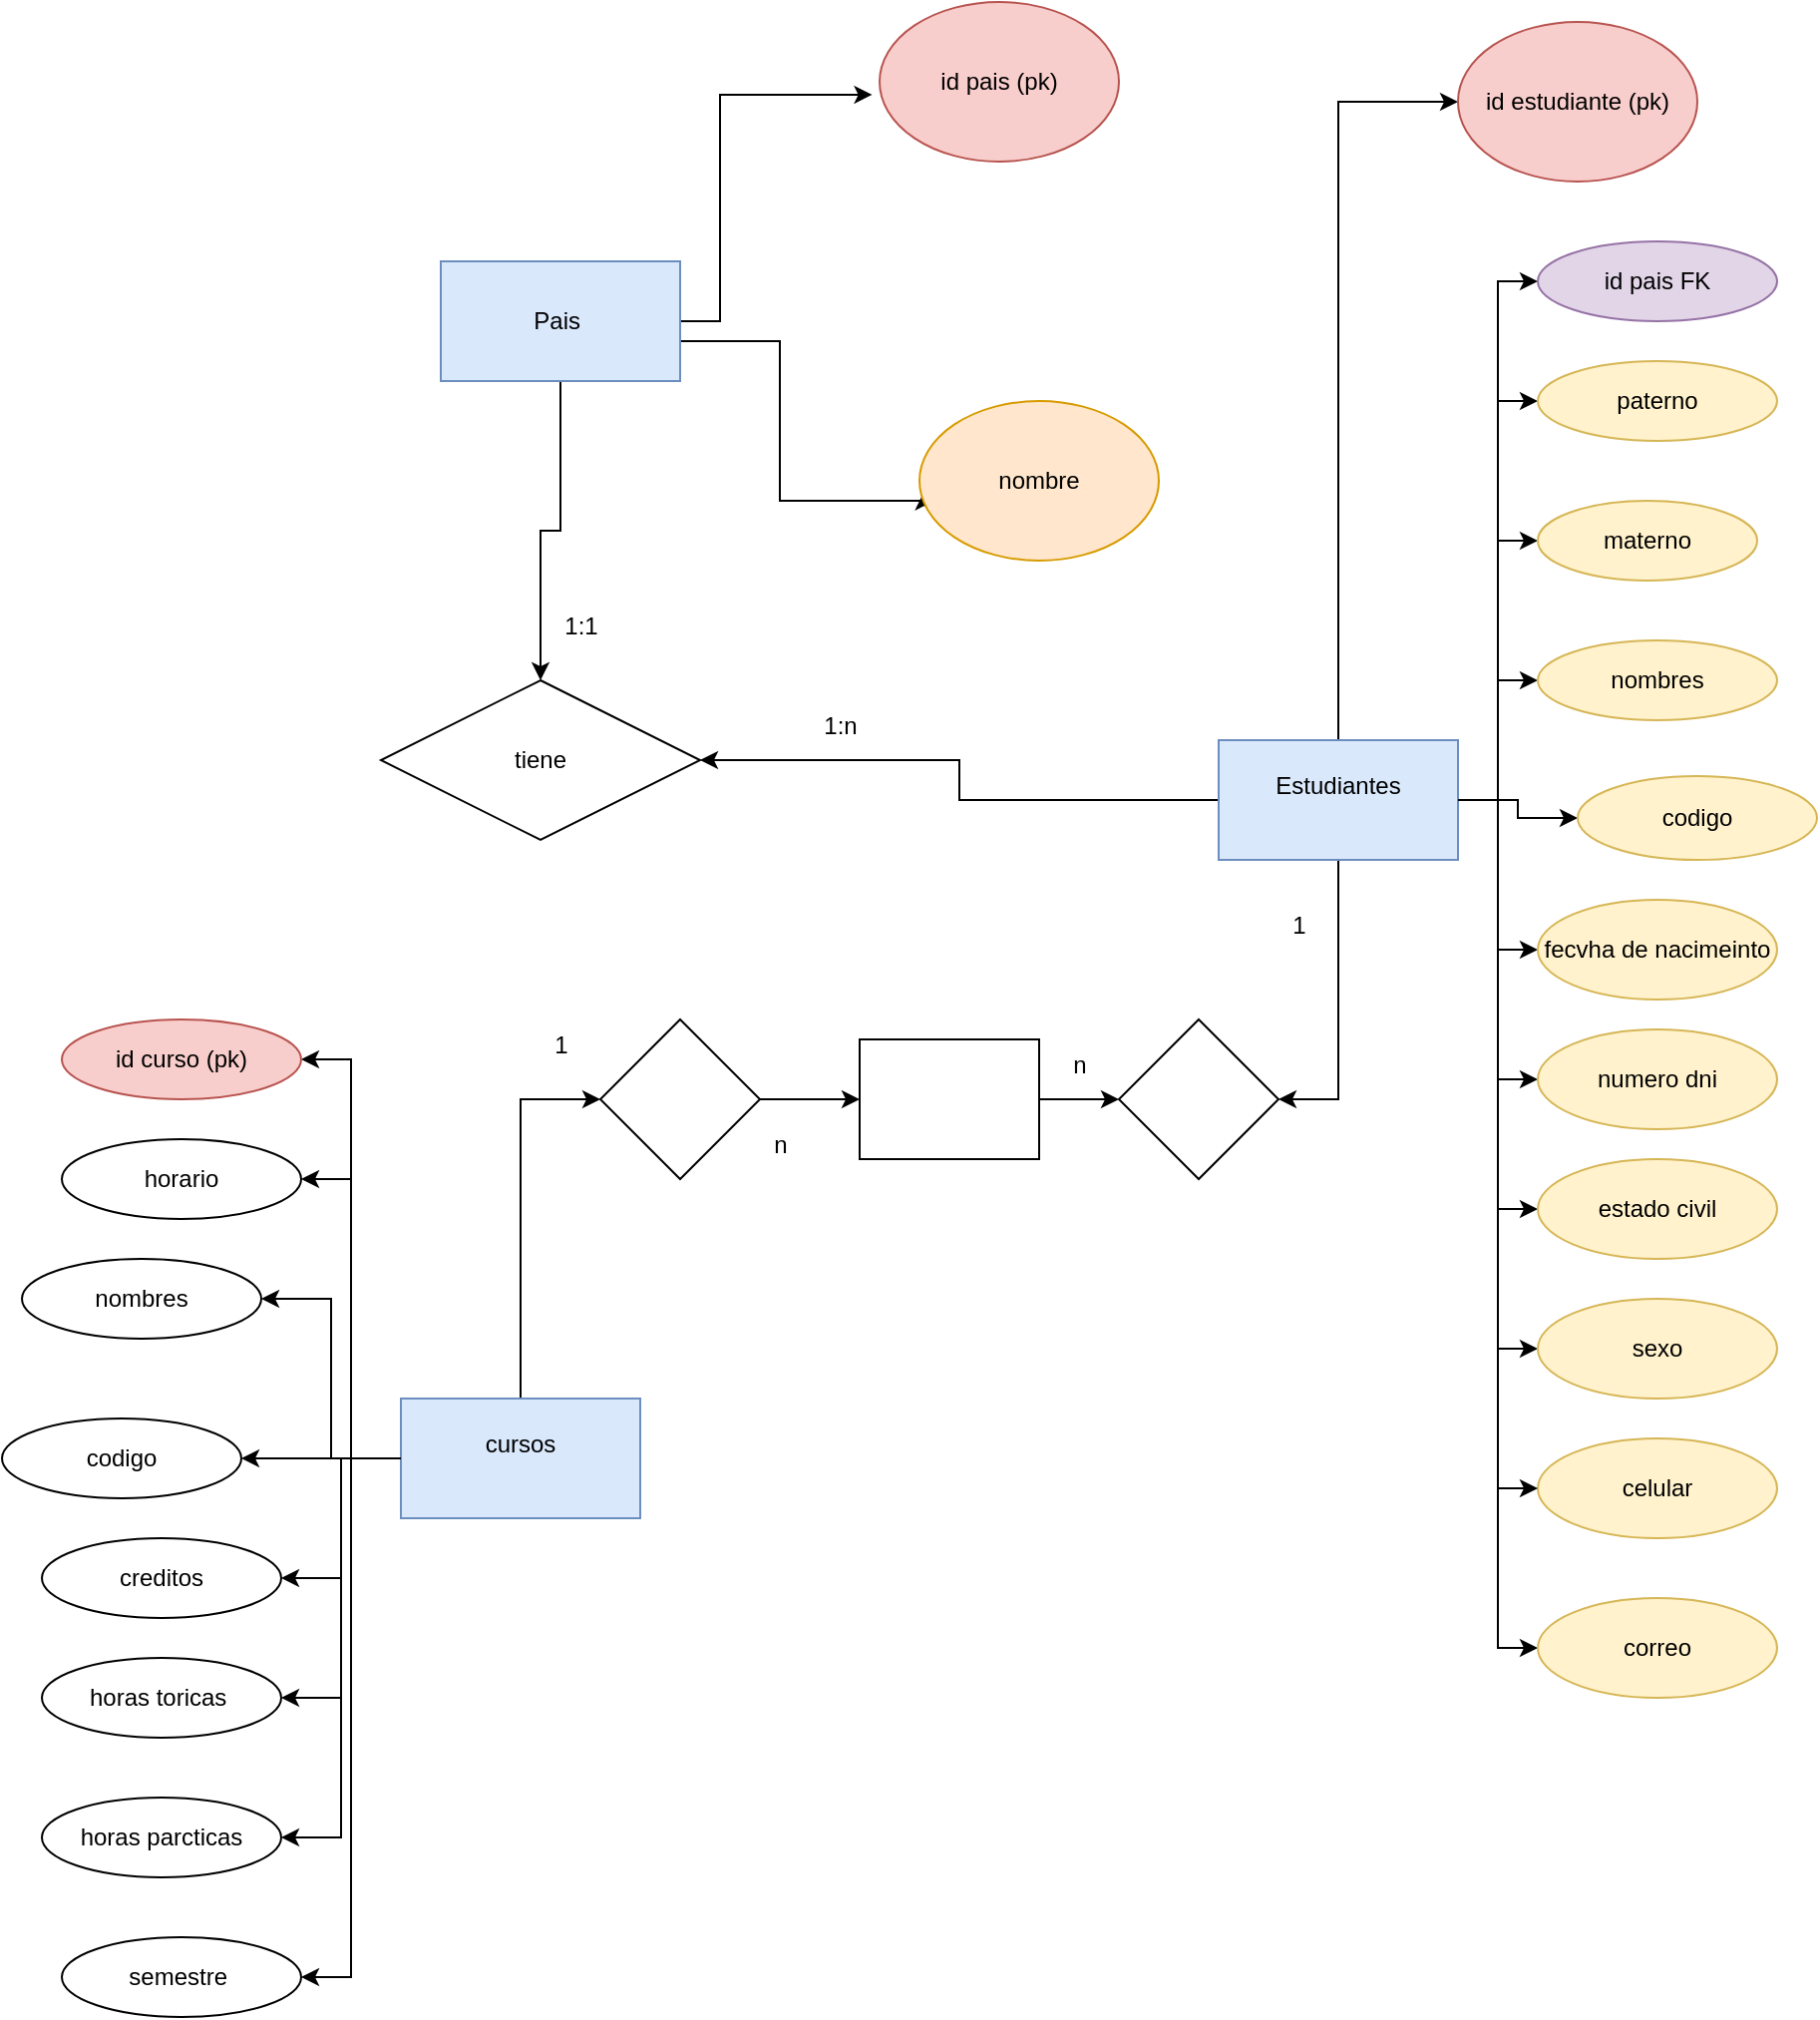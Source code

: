 <mxfile version="24.7.12">
  <diagram name="Página-1" id="UsLAxqaWqNXPLvQlIaqz">
    <mxGraphModel dx="1644" dy="1292" grid="1" gridSize="10" guides="1" tooltips="1" connect="1" arrows="1" fold="1" page="1" pageScale="1" pageWidth="827" pageHeight="1169" math="0" shadow="0">
      <root>
        <mxCell id="0" />
        <mxCell id="1" parent="0" />
        <mxCell id="zplwCFMd1JEP9Oo1DkgA-1" value="id pais (pk)" style="ellipse;whiteSpace=wrap;html=1;fillColor=#f8cecc;strokeColor=#b85450;" parent="1" vertex="1">
          <mxGeometry x="320" y="70" width="120" height="80" as="geometry" />
        </mxCell>
        <mxCell id="D4LA02ImIBM8U3kLm-Um-3" style="edgeStyle=orthogonalEdgeStyle;rounded=0;orthogonalLoop=1;jettySize=auto;html=1;entryX=-0.031;entryY=0.581;entryDx=0;entryDy=0;entryPerimeter=0;" edge="1" parent="1" source="D4LA02ImIBM8U3kLm-Um-1" target="zplwCFMd1JEP9Oo1DkgA-1">
          <mxGeometry relative="1" as="geometry">
            <mxPoint x="290" y="100" as="targetPoint" />
            <Array as="points">
              <mxPoint x="240" y="230" />
              <mxPoint x="240" y="117" />
            </Array>
          </mxGeometry>
        </mxCell>
        <mxCell id="D4LA02ImIBM8U3kLm-Um-4" style="edgeStyle=orthogonalEdgeStyle;rounded=0;orthogonalLoop=1;jettySize=auto;html=1;entryX=0.018;entryY=0.571;entryDx=0;entryDy=0;entryPerimeter=0;" edge="1" parent="1" source="D4LA02ImIBM8U3kLm-Um-1" target="D4LA02ImIBM8U3kLm-Um-2">
          <mxGeometry relative="1" as="geometry">
            <mxPoint x="330" y="320.0" as="targetPoint" />
            <Array as="points">
              <mxPoint x="270" y="240" />
              <mxPoint x="270" y="320" />
              <mxPoint x="342" y="320" />
            </Array>
          </mxGeometry>
        </mxCell>
        <mxCell id="D4LA02ImIBM8U3kLm-Um-10" style="edgeStyle=orthogonalEdgeStyle;rounded=0;orthogonalLoop=1;jettySize=auto;html=1;entryX=0.5;entryY=0;entryDx=0;entryDy=0;" edge="1" parent="1" source="D4LA02ImIBM8U3kLm-Um-1" target="D4LA02ImIBM8U3kLm-Um-6">
          <mxGeometry relative="1" as="geometry" />
        </mxCell>
        <mxCell id="D4LA02ImIBM8U3kLm-Um-1" value="Pais&amp;nbsp;" style="rounded=0;whiteSpace=wrap;html=1;fillColor=#dae8fc;strokeColor=#6c8ebf;" vertex="1" parent="1">
          <mxGeometry x="100" y="200" width="120" height="60" as="geometry" />
        </mxCell>
        <mxCell id="D4LA02ImIBM8U3kLm-Um-2" value="nombre" style="ellipse;whiteSpace=wrap;html=1;fillColor=#ffe6cc;strokeColor=#d79b00;" vertex="1" parent="1">
          <mxGeometry x="340" y="270" width="120" height="80" as="geometry" />
        </mxCell>
        <mxCell id="D4LA02ImIBM8U3kLm-Um-7" style="edgeStyle=orthogonalEdgeStyle;rounded=0;orthogonalLoop=1;jettySize=auto;html=1;entryX=1;entryY=0.5;entryDx=0;entryDy=0;" edge="1" parent="1" source="D4LA02ImIBM8U3kLm-Um-5" target="D4LA02ImIBM8U3kLm-Um-6">
          <mxGeometry relative="1" as="geometry" />
        </mxCell>
        <mxCell id="D4LA02ImIBM8U3kLm-Um-24" style="edgeStyle=orthogonalEdgeStyle;rounded=0;orthogonalLoop=1;jettySize=auto;html=1;entryX=0;entryY=0.5;entryDx=0;entryDy=0;" edge="1" parent="1" source="D4LA02ImIBM8U3kLm-Um-5" target="D4LA02ImIBM8U3kLm-Um-14">
          <mxGeometry relative="1" as="geometry" />
        </mxCell>
        <mxCell id="D4LA02ImIBM8U3kLm-Um-25" style="edgeStyle=orthogonalEdgeStyle;rounded=0;orthogonalLoop=1;jettySize=auto;html=1;entryX=0;entryY=0.5;entryDx=0;entryDy=0;" edge="1" parent="1" source="D4LA02ImIBM8U3kLm-Um-5" target="D4LA02ImIBM8U3kLm-Um-16">
          <mxGeometry relative="1" as="geometry" />
        </mxCell>
        <mxCell id="D4LA02ImIBM8U3kLm-Um-26" style="edgeStyle=orthogonalEdgeStyle;rounded=0;orthogonalLoop=1;jettySize=auto;html=1;entryX=0;entryY=0.5;entryDx=0;entryDy=0;" edge="1" parent="1" source="D4LA02ImIBM8U3kLm-Um-5" target="D4LA02ImIBM8U3kLm-Um-17">
          <mxGeometry relative="1" as="geometry" />
        </mxCell>
        <mxCell id="D4LA02ImIBM8U3kLm-Um-27" style="edgeStyle=orthogonalEdgeStyle;rounded=0;orthogonalLoop=1;jettySize=auto;html=1;entryX=0;entryY=0.5;entryDx=0;entryDy=0;" edge="1" parent="1" source="D4LA02ImIBM8U3kLm-Um-5" target="D4LA02ImIBM8U3kLm-Um-15">
          <mxGeometry relative="1" as="geometry" />
        </mxCell>
        <mxCell id="D4LA02ImIBM8U3kLm-Um-28" style="edgeStyle=orthogonalEdgeStyle;rounded=0;orthogonalLoop=1;jettySize=auto;html=1;entryX=0;entryY=0.5;entryDx=0;entryDy=0;" edge="1" parent="1" source="D4LA02ImIBM8U3kLm-Um-5" target="D4LA02ImIBM8U3kLm-Um-12">
          <mxGeometry relative="1" as="geometry" />
        </mxCell>
        <mxCell id="D4LA02ImIBM8U3kLm-Um-29" style="edgeStyle=orthogonalEdgeStyle;rounded=0;orthogonalLoop=1;jettySize=auto;html=1;entryX=0;entryY=0.5;entryDx=0;entryDy=0;" edge="1" parent="1" source="D4LA02ImIBM8U3kLm-Um-5" target="D4LA02ImIBM8U3kLm-Um-19">
          <mxGeometry relative="1" as="geometry" />
        </mxCell>
        <mxCell id="D4LA02ImIBM8U3kLm-Um-30" style="edgeStyle=orthogonalEdgeStyle;rounded=0;orthogonalLoop=1;jettySize=auto;html=1;entryX=0;entryY=0.5;entryDx=0;entryDy=0;" edge="1" parent="1" source="D4LA02ImIBM8U3kLm-Um-5" target="D4LA02ImIBM8U3kLm-Um-21">
          <mxGeometry relative="1" as="geometry" />
        </mxCell>
        <mxCell id="D4LA02ImIBM8U3kLm-Um-31" style="edgeStyle=orthogonalEdgeStyle;rounded=0;orthogonalLoop=1;jettySize=auto;html=1;entryX=0;entryY=0.5;entryDx=0;entryDy=0;" edge="1" parent="1" source="D4LA02ImIBM8U3kLm-Um-5" target="D4LA02ImIBM8U3kLm-Um-20">
          <mxGeometry relative="1" as="geometry" />
        </mxCell>
        <mxCell id="D4LA02ImIBM8U3kLm-Um-34" style="edgeStyle=orthogonalEdgeStyle;rounded=0;orthogonalLoop=1;jettySize=auto;html=1;entryX=0;entryY=0.5;entryDx=0;entryDy=0;" edge="1" parent="1" source="D4LA02ImIBM8U3kLm-Um-5" target="D4LA02ImIBM8U3kLm-Um-23">
          <mxGeometry relative="1" as="geometry" />
        </mxCell>
        <mxCell id="D4LA02ImIBM8U3kLm-Um-35" style="edgeStyle=orthogonalEdgeStyle;rounded=0;orthogonalLoop=1;jettySize=auto;html=1;entryX=0;entryY=0.5;entryDx=0;entryDy=0;" edge="1" parent="1" source="D4LA02ImIBM8U3kLm-Um-5" target="D4LA02ImIBM8U3kLm-Um-11">
          <mxGeometry relative="1" as="geometry" />
        </mxCell>
        <mxCell id="D4LA02ImIBM8U3kLm-Um-36" style="edgeStyle=orthogonalEdgeStyle;rounded=0;orthogonalLoop=1;jettySize=auto;html=1;entryX=0;entryY=0.5;entryDx=0;entryDy=0;" edge="1" parent="1" source="D4LA02ImIBM8U3kLm-Um-5" target="D4LA02ImIBM8U3kLm-Um-38">
          <mxGeometry relative="1" as="geometry">
            <mxPoint x="560" y="210" as="targetPoint" />
          </mxGeometry>
        </mxCell>
        <mxCell id="D4LA02ImIBM8U3kLm-Um-64" style="edgeStyle=orthogonalEdgeStyle;rounded=0;orthogonalLoop=1;jettySize=auto;html=1;entryX=1;entryY=0.5;entryDx=0;entryDy=0;" edge="1" parent="1" source="D4LA02ImIBM8U3kLm-Um-5" target="D4LA02ImIBM8U3kLm-Um-59">
          <mxGeometry relative="1" as="geometry" />
        </mxCell>
        <mxCell id="D4LA02ImIBM8U3kLm-Um-5" value="Estudiantes&lt;div&gt;&lt;br&gt;&lt;/div&gt;" style="rounded=0;whiteSpace=wrap;html=1;fillColor=#dae8fc;strokeColor=#6c8ebf;" vertex="1" parent="1">
          <mxGeometry x="490" y="440" width="120" height="60" as="geometry" />
        </mxCell>
        <mxCell id="D4LA02ImIBM8U3kLm-Um-6" value="tiene" style="rhombus;whiteSpace=wrap;html=1;" vertex="1" parent="1">
          <mxGeometry x="70" y="410" width="160" height="80" as="geometry" />
        </mxCell>
        <mxCell id="D4LA02ImIBM8U3kLm-Um-8" value="1:n" style="text;html=1;align=center;verticalAlign=middle;resizable=0;points=[];autosize=1;strokeColor=none;fillColor=none;" vertex="1" parent="1">
          <mxGeometry x="280" y="418" width="40" height="30" as="geometry" />
        </mxCell>
        <mxCell id="D4LA02ImIBM8U3kLm-Um-11" value="id estudiante (pk)" style="ellipse;whiteSpace=wrap;html=1;fillColor=#f8cecc;strokeColor=#b85450;" vertex="1" parent="1">
          <mxGeometry x="610" y="80" width="120" height="80" as="geometry" />
        </mxCell>
        <mxCell id="D4LA02ImIBM8U3kLm-Um-12" value="fecvha de nacimeinto" style="ellipse;whiteSpace=wrap;html=1;fillColor=#fff2cc;strokeColor=#d6b656;" vertex="1" parent="1">
          <mxGeometry x="650" y="520" width="120" height="50" as="geometry" />
        </mxCell>
        <mxCell id="D4LA02ImIBM8U3kLm-Um-13" value="celular" style="ellipse;whiteSpace=wrap;html=1;fillColor=#fff2cc;strokeColor=#d6b656;" vertex="1" parent="1">
          <mxGeometry x="650" y="790" width="120" height="50" as="geometry" />
        </mxCell>
        <mxCell id="D4LA02ImIBM8U3kLm-Um-14" value="paterno" style="ellipse;whiteSpace=wrap;html=1;fillColor=#fff2cc;strokeColor=#d6b656;" vertex="1" parent="1">
          <mxGeometry x="650" y="250" width="120" height="40" as="geometry" />
        </mxCell>
        <mxCell id="D4LA02ImIBM8U3kLm-Um-15" value="codigo" style="ellipse;whiteSpace=wrap;html=1;fillColor=#fff2cc;strokeColor=#d6b656;" vertex="1" parent="1">
          <mxGeometry x="670" y="458" width="120" height="42" as="geometry" />
        </mxCell>
        <mxCell id="D4LA02ImIBM8U3kLm-Um-16" value="materno" style="ellipse;whiteSpace=wrap;html=1;fillColor=#fff2cc;strokeColor=#d6b656;" vertex="1" parent="1">
          <mxGeometry x="650" y="320" width="110" height="40" as="geometry" />
        </mxCell>
        <mxCell id="D4LA02ImIBM8U3kLm-Um-17" value="nombres" style="ellipse;whiteSpace=wrap;html=1;fillColor=#fff2cc;strokeColor=#d6b656;" vertex="1" parent="1">
          <mxGeometry x="650" y="390" width="120" height="40" as="geometry" />
        </mxCell>
        <mxCell id="D4LA02ImIBM8U3kLm-Um-19" value="numero dni" style="ellipse;whiteSpace=wrap;html=1;fillColor=#fff2cc;strokeColor=#d6b656;" vertex="1" parent="1">
          <mxGeometry x="650" y="585" width="120" height="50" as="geometry" />
        </mxCell>
        <mxCell id="D4LA02ImIBM8U3kLm-Um-20" value="sexo" style="ellipse;whiteSpace=wrap;html=1;fillColor=#fff2cc;strokeColor=#d6b656;" vertex="1" parent="1">
          <mxGeometry x="650" y="720" width="120" height="50" as="geometry" />
        </mxCell>
        <mxCell id="D4LA02ImIBM8U3kLm-Um-21" value="estado civil" style="ellipse;whiteSpace=wrap;html=1;fillColor=#fff2cc;strokeColor=#d6b656;" vertex="1" parent="1">
          <mxGeometry x="650" y="650" width="120" height="50" as="geometry" />
        </mxCell>
        <mxCell id="D4LA02ImIBM8U3kLm-Um-23" value="correo" style="ellipse;whiteSpace=wrap;html=1;fillColor=#fff2cc;strokeColor=#d6b656;" vertex="1" parent="1">
          <mxGeometry x="650" y="870" width="120" height="50" as="geometry" />
        </mxCell>
        <mxCell id="D4LA02ImIBM8U3kLm-Um-32" style="edgeStyle=orthogonalEdgeStyle;rounded=0;orthogonalLoop=1;jettySize=auto;html=1;entryX=0;entryY=0.5;entryDx=0;entryDy=0;" edge="1" parent="1" source="D4LA02ImIBM8U3kLm-Um-5" target="D4LA02ImIBM8U3kLm-Um-13">
          <mxGeometry relative="1" as="geometry" />
        </mxCell>
        <mxCell id="D4LA02ImIBM8U3kLm-Um-38" value="id pais FK" style="ellipse;whiteSpace=wrap;html=1;fillColor=#e1d5e7;strokeColor=#9673a6;" vertex="1" parent="1">
          <mxGeometry x="650" y="190" width="120" height="40" as="geometry" />
        </mxCell>
        <mxCell id="D4LA02ImIBM8U3kLm-Um-39" value="1:1" style="text;html=1;align=center;verticalAlign=middle;resizable=0;points=[];autosize=1;strokeColor=none;fillColor=none;" vertex="1" parent="1">
          <mxGeometry x="150" y="368" width="40" height="30" as="geometry" />
        </mxCell>
        <mxCell id="D4LA02ImIBM8U3kLm-Um-52" style="edgeStyle=orthogonalEdgeStyle;rounded=0;orthogonalLoop=1;jettySize=auto;html=1;entryX=1;entryY=0.5;entryDx=0;entryDy=0;" edge="1" parent="1" source="D4LA02ImIBM8U3kLm-Um-41" target="D4LA02ImIBM8U3kLm-Um-42">
          <mxGeometry relative="1" as="geometry" />
        </mxCell>
        <mxCell id="D4LA02ImIBM8U3kLm-Um-53" style="edgeStyle=orthogonalEdgeStyle;rounded=0;orthogonalLoop=1;jettySize=auto;html=1;entryX=1;entryY=0.5;entryDx=0;entryDy=0;" edge="1" parent="1" source="D4LA02ImIBM8U3kLm-Um-41" target="D4LA02ImIBM8U3kLm-Um-43">
          <mxGeometry relative="1" as="geometry" />
        </mxCell>
        <mxCell id="D4LA02ImIBM8U3kLm-Um-54" style="edgeStyle=orthogonalEdgeStyle;rounded=0;orthogonalLoop=1;jettySize=auto;html=1;entryX=1;entryY=0.5;entryDx=0;entryDy=0;" edge="1" parent="1" source="D4LA02ImIBM8U3kLm-Um-41" target="D4LA02ImIBM8U3kLm-Um-46">
          <mxGeometry relative="1" as="geometry" />
        </mxCell>
        <mxCell id="D4LA02ImIBM8U3kLm-Um-55" style="edgeStyle=orthogonalEdgeStyle;rounded=0;orthogonalLoop=1;jettySize=auto;html=1;entryX=1;entryY=0.5;entryDx=0;entryDy=0;" edge="1" parent="1" source="D4LA02ImIBM8U3kLm-Um-41" target="D4LA02ImIBM8U3kLm-Um-47">
          <mxGeometry relative="1" as="geometry" />
        </mxCell>
        <mxCell id="D4LA02ImIBM8U3kLm-Um-56" style="edgeStyle=orthogonalEdgeStyle;rounded=0;orthogonalLoop=1;jettySize=auto;html=1;entryX=1;entryY=0.5;entryDx=0;entryDy=0;" edge="1" parent="1" source="D4LA02ImIBM8U3kLm-Um-41" target="D4LA02ImIBM8U3kLm-Um-45">
          <mxGeometry relative="1" as="geometry" />
        </mxCell>
        <mxCell id="D4LA02ImIBM8U3kLm-Um-57" style="edgeStyle=orthogonalEdgeStyle;rounded=0;orthogonalLoop=1;jettySize=auto;html=1;entryX=1;entryY=0.5;entryDx=0;entryDy=0;" edge="1" parent="1" source="D4LA02ImIBM8U3kLm-Um-41" target="D4LA02ImIBM8U3kLm-Um-44">
          <mxGeometry relative="1" as="geometry" />
        </mxCell>
        <mxCell id="D4LA02ImIBM8U3kLm-Um-58" style="edgeStyle=orthogonalEdgeStyle;rounded=0;orthogonalLoop=1;jettySize=auto;html=1;entryX=1;entryY=0.5;entryDx=0;entryDy=0;" edge="1" parent="1" source="D4LA02ImIBM8U3kLm-Um-41" target="D4LA02ImIBM8U3kLm-Um-49">
          <mxGeometry relative="1" as="geometry" />
        </mxCell>
        <mxCell id="D4LA02ImIBM8U3kLm-Um-65" style="edgeStyle=orthogonalEdgeStyle;rounded=0;orthogonalLoop=1;jettySize=auto;html=1;entryX=0;entryY=0.5;entryDx=0;entryDy=0;" edge="1" parent="1" source="D4LA02ImIBM8U3kLm-Um-41" target="D4LA02ImIBM8U3kLm-Um-60">
          <mxGeometry relative="1" as="geometry" />
        </mxCell>
        <mxCell id="D4LA02ImIBM8U3kLm-Um-41" value="cursos&lt;div&gt;&lt;br&gt;&lt;/div&gt;" style="rounded=0;whiteSpace=wrap;html=1;fillColor=#dae8fc;strokeColor=#6c8ebf;" vertex="1" parent="1">
          <mxGeometry x="80" y="770" width="120" height="60" as="geometry" />
        </mxCell>
        <mxCell id="D4LA02ImIBM8U3kLm-Um-42" value="nombres" style="ellipse;whiteSpace=wrap;html=1;" vertex="1" parent="1">
          <mxGeometry x="-110" y="700" width="120" height="40" as="geometry" />
        </mxCell>
        <mxCell id="D4LA02ImIBM8U3kLm-Um-43" value="codigo" style="ellipse;whiteSpace=wrap;html=1;" vertex="1" parent="1">
          <mxGeometry x="-120" y="780" width="120" height="40" as="geometry" />
        </mxCell>
        <mxCell id="D4LA02ImIBM8U3kLm-Um-44" value="semestre&amp;nbsp;" style="ellipse;whiteSpace=wrap;html=1;" vertex="1" parent="1">
          <mxGeometry x="-90" y="1040" width="120" height="40" as="geometry" />
        </mxCell>
        <mxCell id="D4LA02ImIBM8U3kLm-Um-45" value="horas parcticas" style="ellipse;whiteSpace=wrap;html=1;" vertex="1" parent="1">
          <mxGeometry x="-100" y="970" width="120" height="40" as="geometry" />
        </mxCell>
        <mxCell id="D4LA02ImIBM8U3kLm-Um-46" value="creditos" style="ellipse;whiteSpace=wrap;html=1;" vertex="1" parent="1">
          <mxGeometry x="-100" y="840" width="120" height="40" as="geometry" />
        </mxCell>
        <mxCell id="D4LA02ImIBM8U3kLm-Um-47" value="horas toricas&amp;nbsp;" style="ellipse;whiteSpace=wrap;html=1;" vertex="1" parent="1">
          <mxGeometry x="-100" y="900" width="120" height="40" as="geometry" />
        </mxCell>
        <mxCell id="D4LA02ImIBM8U3kLm-Um-48" value="horario" style="ellipse;whiteSpace=wrap;html=1;" vertex="1" parent="1">
          <mxGeometry x="-90" y="640" width="120" height="40" as="geometry" />
        </mxCell>
        <mxCell id="D4LA02ImIBM8U3kLm-Um-49" value="id curso (pk)" style="ellipse;whiteSpace=wrap;html=1;fillColor=#f8cecc;strokeColor=#b85450;" vertex="1" parent="1">
          <mxGeometry x="-90" y="580" width="120" height="40" as="geometry" />
        </mxCell>
        <mxCell id="D4LA02ImIBM8U3kLm-Um-51" style="edgeStyle=orthogonalEdgeStyle;rounded=0;orthogonalLoop=1;jettySize=auto;html=1;entryX=1;entryY=0.5;entryDx=0;entryDy=0;" edge="1" parent="1" source="D4LA02ImIBM8U3kLm-Um-41" target="D4LA02ImIBM8U3kLm-Um-48">
          <mxGeometry relative="1" as="geometry">
            <mxPoint x="24" y="680" as="targetPoint" />
          </mxGeometry>
        </mxCell>
        <mxCell id="D4LA02ImIBM8U3kLm-Um-59" value="" style="rhombus;whiteSpace=wrap;html=1;" vertex="1" parent="1">
          <mxGeometry x="440" y="580" width="80" height="80" as="geometry" />
        </mxCell>
        <mxCell id="D4LA02ImIBM8U3kLm-Um-66" style="edgeStyle=orthogonalEdgeStyle;rounded=0;orthogonalLoop=1;jettySize=auto;html=1;entryX=0;entryY=0.5;entryDx=0;entryDy=0;" edge="1" parent="1" source="D4LA02ImIBM8U3kLm-Um-60" target="D4LA02ImIBM8U3kLm-Um-63">
          <mxGeometry relative="1" as="geometry" />
        </mxCell>
        <mxCell id="D4LA02ImIBM8U3kLm-Um-60" value="" style="rhombus;whiteSpace=wrap;html=1;" vertex="1" parent="1">
          <mxGeometry x="180" y="580" width="80" height="80" as="geometry" />
        </mxCell>
        <mxCell id="D4LA02ImIBM8U3kLm-Um-67" style="edgeStyle=orthogonalEdgeStyle;rounded=0;orthogonalLoop=1;jettySize=auto;html=1;entryX=0;entryY=0.5;entryDx=0;entryDy=0;" edge="1" parent="1" source="D4LA02ImIBM8U3kLm-Um-63" target="D4LA02ImIBM8U3kLm-Um-59">
          <mxGeometry relative="1" as="geometry" />
        </mxCell>
        <mxCell id="D4LA02ImIBM8U3kLm-Um-63" value="" style="rounded=0;whiteSpace=wrap;html=1;" vertex="1" parent="1">
          <mxGeometry x="310" y="590" width="90" height="60" as="geometry" />
        </mxCell>
        <mxCell id="D4LA02ImIBM8U3kLm-Um-68" value="1" style="text;html=1;align=center;verticalAlign=middle;resizable=0;points=[];autosize=1;strokeColor=none;fillColor=none;" vertex="1" parent="1">
          <mxGeometry x="145" y="578" width="30" height="30" as="geometry" />
        </mxCell>
        <mxCell id="D4LA02ImIBM8U3kLm-Um-69" value="n" style="text;html=1;align=center;verticalAlign=middle;resizable=0;points=[];autosize=1;strokeColor=none;fillColor=none;" vertex="1" parent="1">
          <mxGeometry x="255" y="628" width="30" height="30" as="geometry" />
        </mxCell>
        <mxCell id="D4LA02ImIBM8U3kLm-Um-70" value="n" style="text;html=1;align=center;verticalAlign=middle;resizable=0;points=[];autosize=1;strokeColor=none;fillColor=none;" vertex="1" parent="1">
          <mxGeometry x="405" y="588" width="30" height="30" as="geometry" />
        </mxCell>
        <mxCell id="D4LA02ImIBM8U3kLm-Um-71" value="1" style="text;html=1;align=center;verticalAlign=middle;resizable=0;points=[];autosize=1;strokeColor=none;fillColor=none;" vertex="1" parent="1">
          <mxGeometry x="515" y="518" width="30" height="30" as="geometry" />
        </mxCell>
      </root>
    </mxGraphModel>
  </diagram>
</mxfile>
